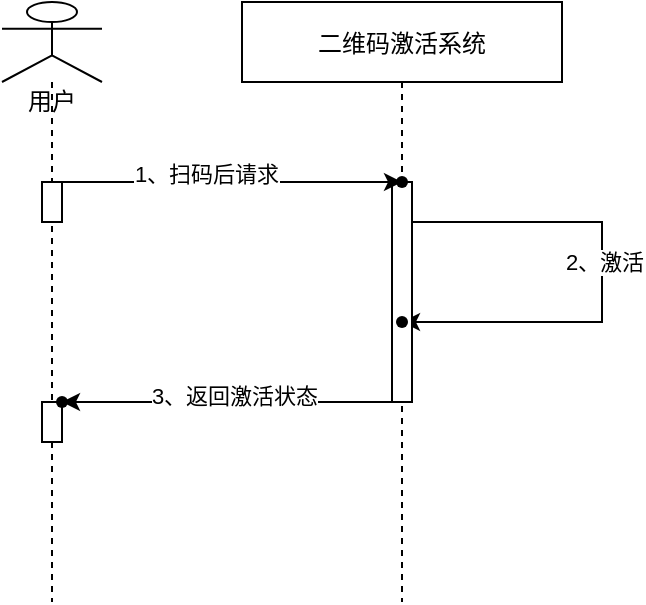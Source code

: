 <mxfile version="20.0.4" type="github">
  <diagram id="kgpKYQtTHZ0yAKxKKP6v" name="Page-1">
    <mxGraphModel dx="1422" dy="752" grid="1" gridSize="10" guides="1" tooltips="1" connect="1" arrows="1" fold="1" page="1" pageScale="1" pageWidth="850" pageHeight="1100" math="0" shadow="0">
      <root>
        <mxCell id="0" />
        <mxCell id="1" parent="0" />
        <mxCell id="3nuBFxr9cyL0pnOWT2aG-1" value="二维码激活系统" style="shape=umlLifeline;perimeter=lifelinePerimeter;container=1;collapsible=0;recursiveResize=0;rounded=0;shadow=0;strokeWidth=1;" parent="1" vertex="1">
          <mxGeometry x="290" y="130" width="160" height="300" as="geometry" />
        </mxCell>
        <mxCell id="G4SnIwT62O2_Ep_KZh9N-15" value="" style="edgeStyle=orthogonalEdgeStyle;rounded=0;orthogonalLoop=1;jettySize=auto;html=1;endArrow=classic;endFill=1;" edge="1" parent="3nuBFxr9cyL0pnOWT2aG-1" source="3nuBFxr9cyL0pnOWT2aG-2" target="G4SnIwT62O2_Ep_KZh9N-14">
          <mxGeometry relative="1" as="geometry">
            <Array as="points">
              <mxPoint x="180" y="110" />
              <mxPoint x="180" y="160" />
              <mxPoint x="80" y="160" />
            </Array>
          </mxGeometry>
        </mxCell>
        <mxCell id="G4SnIwT62O2_Ep_KZh9N-16" value="2、激活" style="edgeLabel;html=1;align=center;verticalAlign=middle;resizable=0;points=[];" vertex="1" connectable="0" parent="G4SnIwT62O2_Ep_KZh9N-15">
          <mxGeometry x="-0.118" y="1" relative="1" as="geometry">
            <mxPoint y="7" as="offset" />
          </mxGeometry>
        </mxCell>
        <mxCell id="3nuBFxr9cyL0pnOWT2aG-2" value="" style="points=[];perimeter=orthogonalPerimeter;rounded=0;shadow=0;strokeWidth=1;" parent="3nuBFxr9cyL0pnOWT2aG-1" vertex="1">
          <mxGeometry x="75" y="90" width="10" height="110" as="geometry" />
        </mxCell>
        <mxCell id="G4SnIwT62O2_Ep_KZh9N-9" value="" style="shape=waypoint;sketch=0;size=6;pointerEvents=1;points=[];fillColor=default;resizable=0;rotatable=0;perimeter=centerPerimeter;snapToPoint=1;rounded=0;shadow=0;strokeWidth=1;" vertex="1" parent="3nuBFxr9cyL0pnOWT2aG-1">
          <mxGeometry x="60" y="70" width="40" height="40" as="geometry" />
        </mxCell>
        <mxCell id="G4SnIwT62O2_Ep_KZh9N-14" value="" style="shape=waypoint;sketch=0;size=6;pointerEvents=1;points=[];fillColor=default;resizable=0;rotatable=0;perimeter=centerPerimeter;snapToPoint=1;rounded=0;shadow=0;strokeWidth=1;" vertex="1" parent="3nuBFxr9cyL0pnOWT2aG-1">
          <mxGeometry x="60" y="140" width="40" height="40" as="geometry" />
        </mxCell>
        <mxCell id="G4SnIwT62O2_Ep_KZh9N-3" value="用户" style="shape=umlLifeline;participant=umlActor;perimeter=lifelinePerimeter;whiteSpace=wrap;html=1;container=1;collapsible=0;recursiveResize=0;verticalAlign=top;spacingTop=36;outlineConnect=0;" vertex="1" parent="1">
          <mxGeometry x="170" y="130" width="50" height="300" as="geometry" />
        </mxCell>
        <mxCell id="G4SnIwT62O2_Ep_KZh9N-4" value="" style="points=[];perimeter=orthogonalPerimeter;rounded=0;shadow=0;strokeWidth=1;" vertex="1" parent="G4SnIwT62O2_Ep_KZh9N-3">
          <mxGeometry x="20" y="90" width="10" height="20" as="geometry" />
        </mxCell>
        <mxCell id="G4SnIwT62O2_Ep_KZh9N-17" value="" style="points=[];perimeter=orthogonalPerimeter;rounded=0;shadow=0;strokeWidth=1;" vertex="1" parent="G4SnIwT62O2_Ep_KZh9N-3">
          <mxGeometry x="20" y="200" width="10" height="20" as="geometry" />
        </mxCell>
        <mxCell id="G4SnIwT62O2_Ep_KZh9N-18" value="" style="shape=waypoint;sketch=0;size=6;pointerEvents=1;points=[];fillColor=default;resizable=0;rotatable=0;perimeter=centerPerimeter;snapToPoint=1;rounded=0;shadow=0;strokeWidth=1;" vertex="1" parent="G4SnIwT62O2_Ep_KZh9N-3">
          <mxGeometry x="10" y="180" width="40" height="40" as="geometry" />
        </mxCell>
        <mxCell id="G4SnIwT62O2_Ep_KZh9N-10" value="" style="edgeStyle=orthogonalEdgeStyle;rounded=0;orthogonalLoop=1;jettySize=auto;html=1;" edge="1" parent="1" source="G4SnIwT62O2_Ep_KZh9N-4" target="G4SnIwT62O2_Ep_KZh9N-9">
          <mxGeometry relative="1" as="geometry">
            <Array as="points">
              <mxPoint x="290" y="220" />
              <mxPoint x="290" y="220" />
            </Array>
          </mxGeometry>
        </mxCell>
        <mxCell id="G4SnIwT62O2_Ep_KZh9N-12" value="1、扫码后请求" style="edgeLabel;html=1;align=center;verticalAlign=middle;resizable=0;points=[];" vertex="1" connectable="0" parent="G4SnIwT62O2_Ep_KZh9N-10">
          <mxGeometry x="-0.156" y="4" relative="1" as="geometry">
            <mxPoint as="offset" />
          </mxGeometry>
        </mxCell>
        <mxCell id="G4SnIwT62O2_Ep_KZh9N-19" value="" style="edgeStyle=orthogonalEdgeStyle;rounded=0;orthogonalLoop=1;jettySize=auto;html=1;endArrow=classic;endFill=1;exitX=0;exitY=1;exitDx=0;exitDy=0;exitPerimeter=0;" edge="1" parent="1" source="3nuBFxr9cyL0pnOWT2aG-2">
          <mxGeometry relative="1" as="geometry">
            <mxPoint x="200" y="330" as="targetPoint" />
            <Array as="points">
              <mxPoint x="330" y="330" />
              <mxPoint x="330" y="330" />
            </Array>
          </mxGeometry>
        </mxCell>
        <mxCell id="G4SnIwT62O2_Ep_KZh9N-22" value="3、返回激活状态" style="edgeLabel;html=1;align=center;verticalAlign=middle;resizable=0;points=[];" vertex="1" connectable="0" parent="G4SnIwT62O2_Ep_KZh9N-19">
          <mxGeometry x="0.189" y="-3" relative="1" as="geometry">
            <mxPoint x="19" as="offset" />
          </mxGeometry>
        </mxCell>
      </root>
    </mxGraphModel>
  </diagram>
</mxfile>
